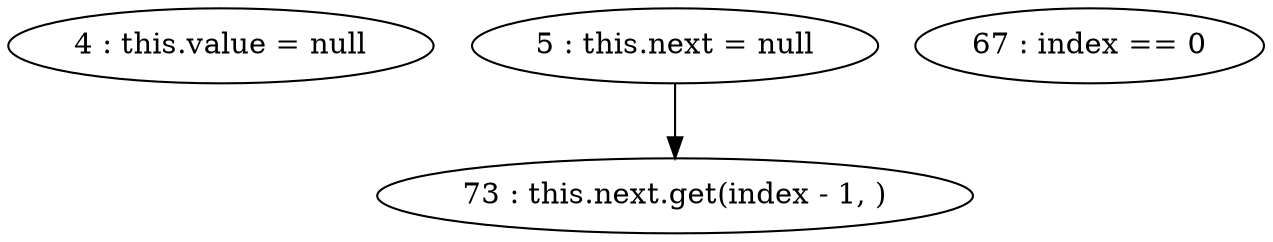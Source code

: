 digraph G {
"4 : this.value = null"
"5 : this.next = null"
"5 : this.next = null" -> "73 : this.next.get(index - 1, )"
"67 : index == 0"
"73 : this.next.get(index - 1, )"
}